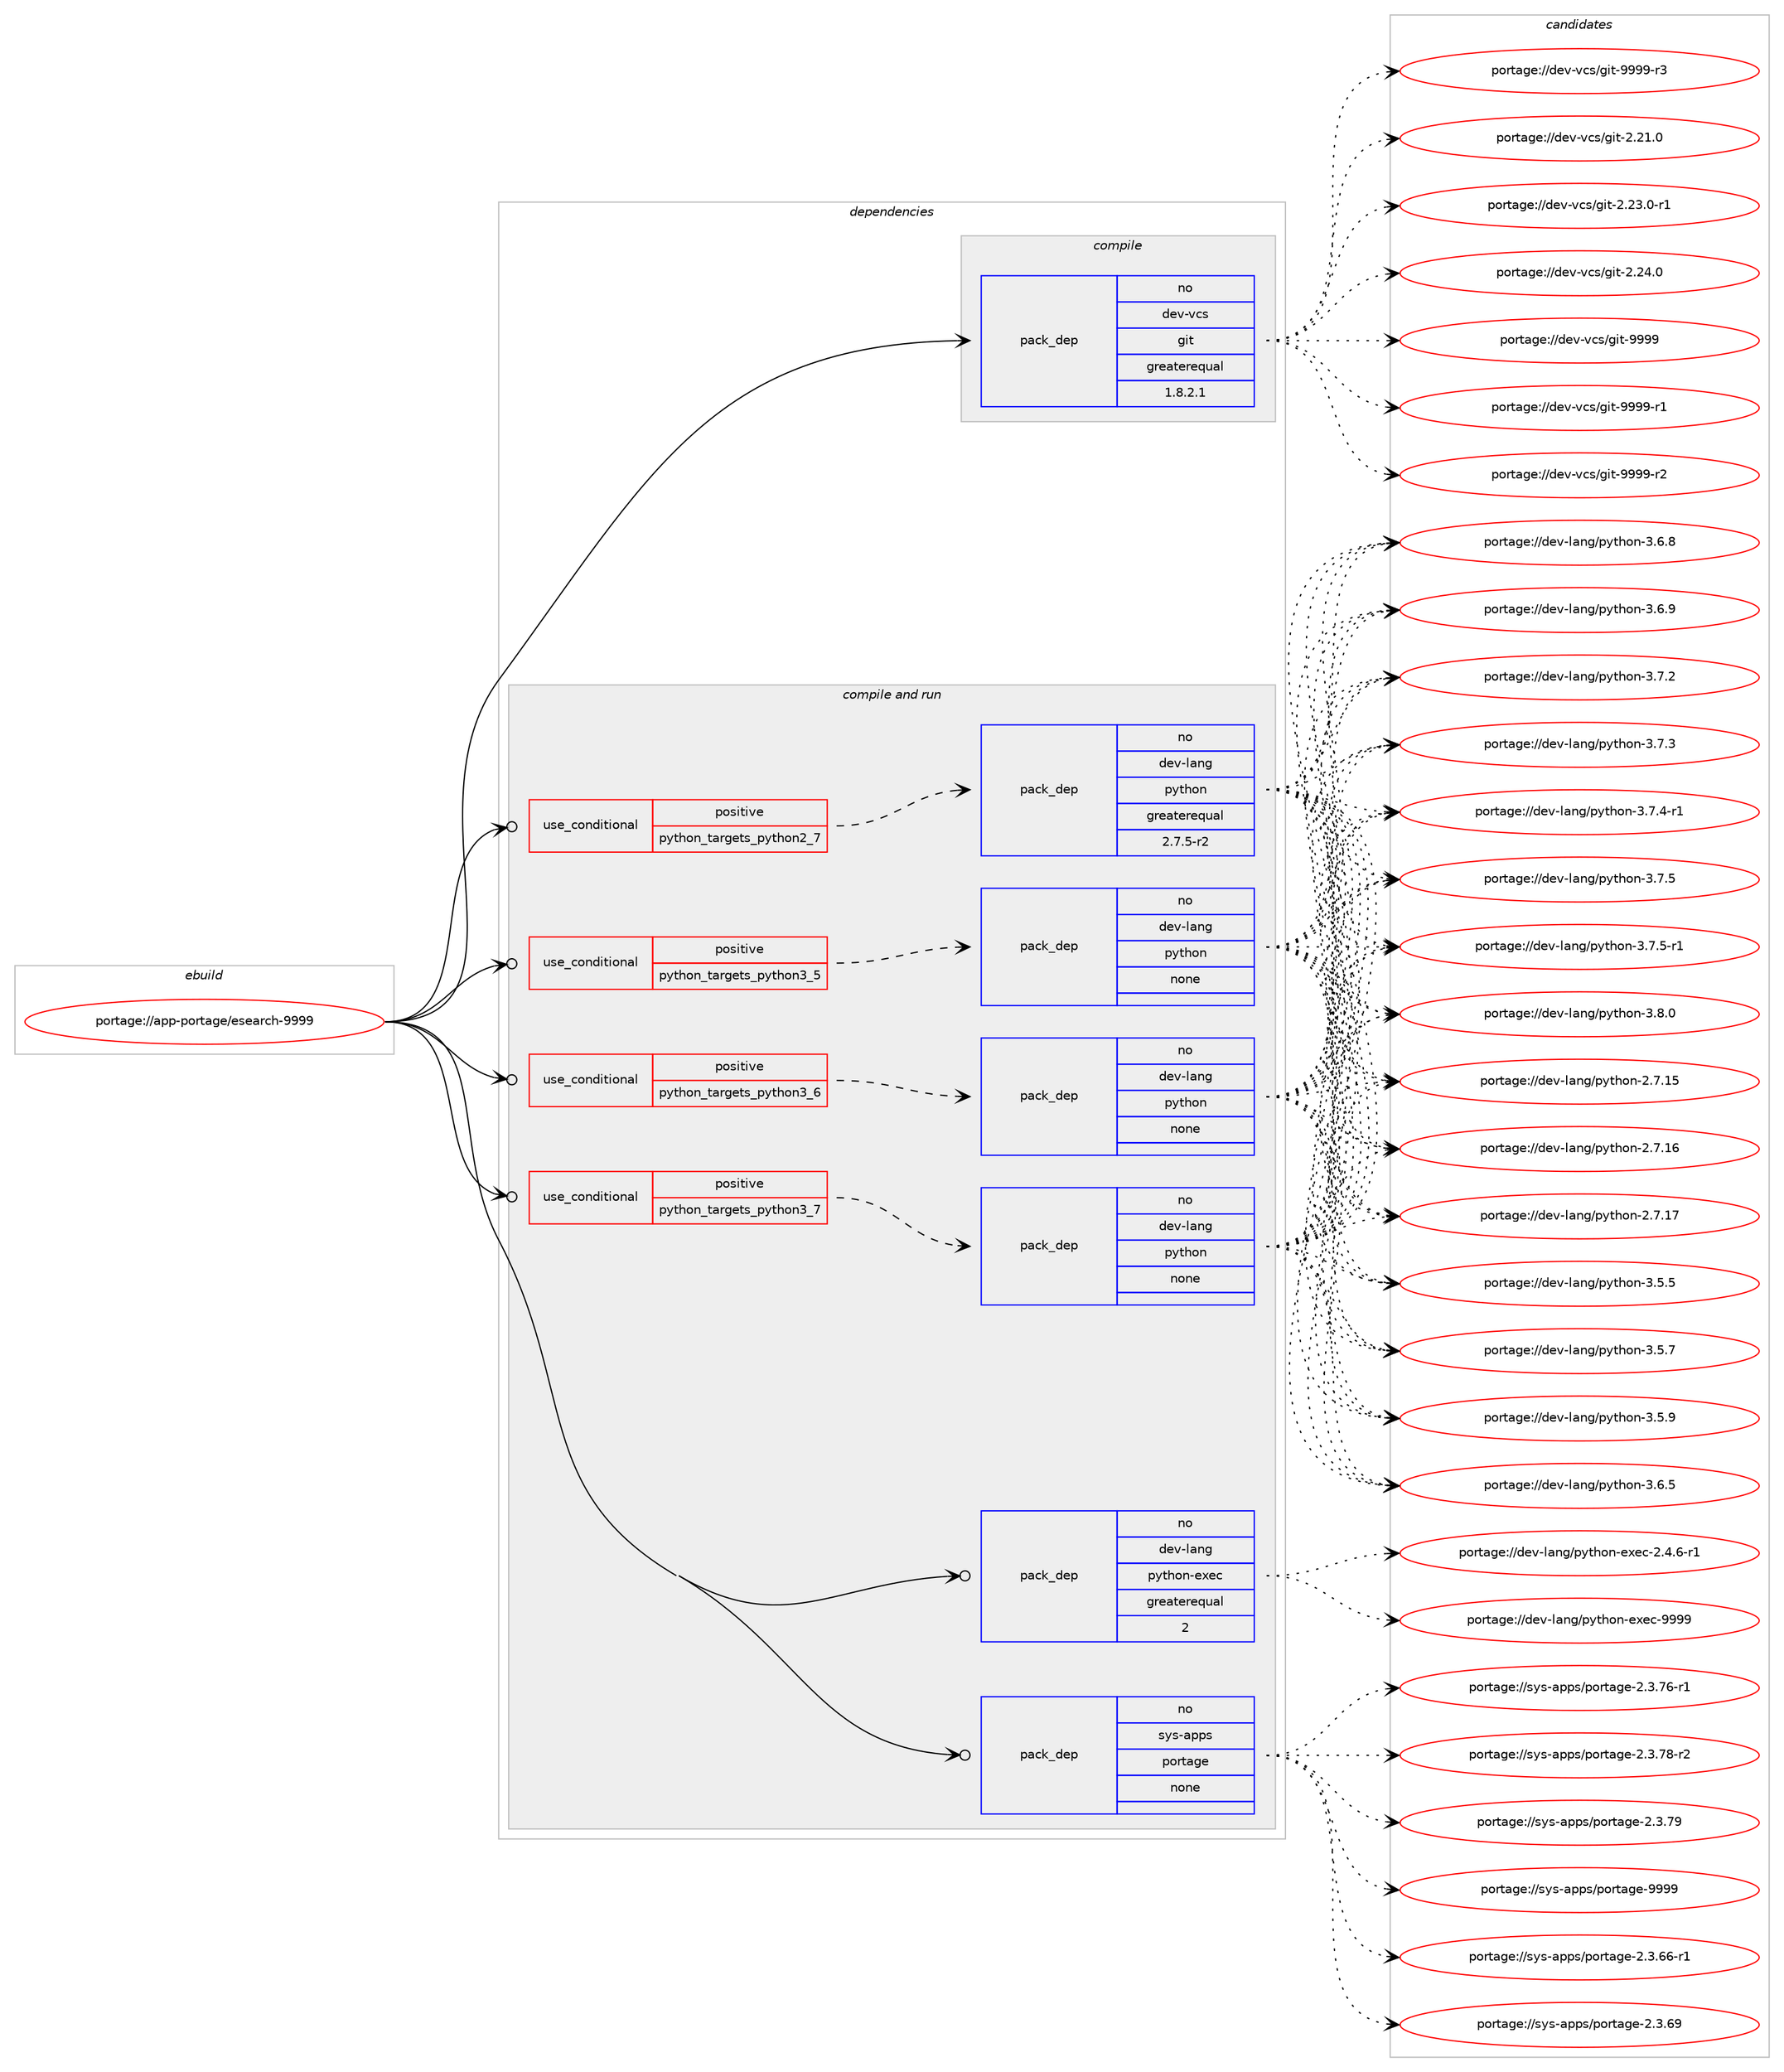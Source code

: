 digraph prolog {

# *************
# Graph options
# *************

newrank=true;
concentrate=true;
compound=true;
graph [rankdir=LR,fontname=Helvetica,fontsize=10,ranksep=1.5];#, ranksep=2.5, nodesep=0.2];
edge  [arrowhead=vee];
node  [fontname=Helvetica,fontsize=10];

# **********
# The ebuild
# **********

subgraph cluster_leftcol {
color=gray;
rank=same;
label=<<i>ebuild</i>>;
id [label="portage://app-portage/esearch-9999", color=red, width=4, href="../app-portage/esearch-9999.svg"];
}

# ****************
# The dependencies
# ****************

subgraph cluster_midcol {
color=gray;
label=<<i>dependencies</i>>;
subgraph cluster_compile {
fillcolor="#eeeeee";
style=filled;
label=<<i>compile</i>>;
subgraph pack30054 {
dependency40628 [label=<<TABLE BORDER="0" CELLBORDER="1" CELLSPACING="0" CELLPADDING="4" WIDTH="220"><TR><TD ROWSPAN="6" CELLPADDING="30">pack_dep</TD></TR><TR><TD WIDTH="110">no</TD></TR><TR><TD>dev-vcs</TD></TR><TR><TD>git</TD></TR><TR><TD>greaterequal</TD></TR><TR><TD>1.8.2.1</TD></TR></TABLE>>, shape=none, color=blue];
}
id:e -> dependency40628:w [weight=20,style="solid",arrowhead="vee"];
}
subgraph cluster_compileandrun {
fillcolor="#eeeeee";
style=filled;
label=<<i>compile and run</i>>;
subgraph cond9893 {
dependency40629 [label=<<TABLE BORDER="0" CELLBORDER="1" CELLSPACING="0" CELLPADDING="4"><TR><TD ROWSPAN="3" CELLPADDING="10">use_conditional</TD></TR><TR><TD>positive</TD></TR><TR><TD>python_targets_python2_7</TD></TR></TABLE>>, shape=none, color=red];
subgraph pack30055 {
dependency40630 [label=<<TABLE BORDER="0" CELLBORDER="1" CELLSPACING="0" CELLPADDING="4" WIDTH="220"><TR><TD ROWSPAN="6" CELLPADDING="30">pack_dep</TD></TR><TR><TD WIDTH="110">no</TD></TR><TR><TD>dev-lang</TD></TR><TR><TD>python</TD></TR><TR><TD>greaterequal</TD></TR><TR><TD>2.7.5-r2</TD></TR></TABLE>>, shape=none, color=blue];
}
dependency40629:e -> dependency40630:w [weight=20,style="dashed",arrowhead="vee"];
}
id:e -> dependency40629:w [weight=20,style="solid",arrowhead="odotvee"];
subgraph cond9894 {
dependency40631 [label=<<TABLE BORDER="0" CELLBORDER="1" CELLSPACING="0" CELLPADDING="4"><TR><TD ROWSPAN="3" CELLPADDING="10">use_conditional</TD></TR><TR><TD>positive</TD></TR><TR><TD>python_targets_python3_5</TD></TR></TABLE>>, shape=none, color=red];
subgraph pack30056 {
dependency40632 [label=<<TABLE BORDER="0" CELLBORDER="1" CELLSPACING="0" CELLPADDING="4" WIDTH="220"><TR><TD ROWSPAN="6" CELLPADDING="30">pack_dep</TD></TR><TR><TD WIDTH="110">no</TD></TR><TR><TD>dev-lang</TD></TR><TR><TD>python</TD></TR><TR><TD>none</TD></TR><TR><TD></TD></TR></TABLE>>, shape=none, color=blue];
}
dependency40631:e -> dependency40632:w [weight=20,style="dashed",arrowhead="vee"];
}
id:e -> dependency40631:w [weight=20,style="solid",arrowhead="odotvee"];
subgraph cond9895 {
dependency40633 [label=<<TABLE BORDER="0" CELLBORDER="1" CELLSPACING="0" CELLPADDING="4"><TR><TD ROWSPAN="3" CELLPADDING="10">use_conditional</TD></TR><TR><TD>positive</TD></TR><TR><TD>python_targets_python3_6</TD></TR></TABLE>>, shape=none, color=red];
subgraph pack30057 {
dependency40634 [label=<<TABLE BORDER="0" CELLBORDER="1" CELLSPACING="0" CELLPADDING="4" WIDTH="220"><TR><TD ROWSPAN="6" CELLPADDING="30">pack_dep</TD></TR><TR><TD WIDTH="110">no</TD></TR><TR><TD>dev-lang</TD></TR><TR><TD>python</TD></TR><TR><TD>none</TD></TR><TR><TD></TD></TR></TABLE>>, shape=none, color=blue];
}
dependency40633:e -> dependency40634:w [weight=20,style="dashed",arrowhead="vee"];
}
id:e -> dependency40633:w [weight=20,style="solid",arrowhead="odotvee"];
subgraph cond9896 {
dependency40635 [label=<<TABLE BORDER="0" CELLBORDER="1" CELLSPACING="0" CELLPADDING="4"><TR><TD ROWSPAN="3" CELLPADDING="10">use_conditional</TD></TR><TR><TD>positive</TD></TR><TR><TD>python_targets_python3_7</TD></TR></TABLE>>, shape=none, color=red];
subgraph pack30058 {
dependency40636 [label=<<TABLE BORDER="0" CELLBORDER="1" CELLSPACING="0" CELLPADDING="4" WIDTH="220"><TR><TD ROWSPAN="6" CELLPADDING="30">pack_dep</TD></TR><TR><TD WIDTH="110">no</TD></TR><TR><TD>dev-lang</TD></TR><TR><TD>python</TD></TR><TR><TD>none</TD></TR><TR><TD></TD></TR></TABLE>>, shape=none, color=blue];
}
dependency40635:e -> dependency40636:w [weight=20,style="dashed",arrowhead="vee"];
}
id:e -> dependency40635:w [weight=20,style="solid",arrowhead="odotvee"];
subgraph pack30059 {
dependency40637 [label=<<TABLE BORDER="0" CELLBORDER="1" CELLSPACING="0" CELLPADDING="4" WIDTH="220"><TR><TD ROWSPAN="6" CELLPADDING="30">pack_dep</TD></TR><TR><TD WIDTH="110">no</TD></TR><TR><TD>dev-lang</TD></TR><TR><TD>python-exec</TD></TR><TR><TD>greaterequal</TD></TR><TR><TD>2</TD></TR></TABLE>>, shape=none, color=blue];
}
id:e -> dependency40637:w [weight=20,style="solid",arrowhead="odotvee"];
subgraph pack30060 {
dependency40638 [label=<<TABLE BORDER="0" CELLBORDER="1" CELLSPACING="0" CELLPADDING="4" WIDTH="220"><TR><TD ROWSPAN="6" CELLPADDING="30">pack_dep</TD></TR><TR><TD WIDTH="110">no</TD></TR><TR><TD>sys-apps</TD></TR><TR><TD>portage</TD></TR><TR><TD>none</TD></TR><TR><TD></TD></TR></TABLE>>, shape=none, color=blue];
}
id:e -> dependency40638:w [weight=20,style="solid",arrowhead="odotvee"];
}
subgraph cluster_run {
fillcolor="#eeeeee";
style=filled;
label=<<i>run</i>>;
}
}

# **************
# The candidates
# **************

subgraph cluster_choices {
rank=same;
color=gray;
label=<<i>candidates</i>>;

subgraph choice30054 {
color=black;
nodesep=1;
choiceportage10010111845118991154710310511645504650494648 [label="portage://dev-vcs/git-2.21.0", color=red, width=4,href="../dev-vcs/git-2.21.0.svg"];
choiceportage100101118451189911547103105116455046505146484511449 [label="portage://dev-vcs/git-2.23.0-r1", color=red, width=4,href="../dev-vcs/git-2.23.0-r1.svg"];
choiceportage10010111845118991154710310511645504650524648 [label="portage://dev-vcs/git-2.24.0", color=red, width=4,href="../dev-vcs/git-2.24.0.svg"];
choiceportage1001011184511899115471031051164557575757 [label="portage://dev-vcs/git-9999", color=red, width=4,href="../dev-vcs/git-9999.svg"];
choiceportage10010111845118991154710310511645575757574511449 [label="portage://dev-vcs/git-9999-r1", color=red, width=4,href="../dev-vcs/git-9999-r1.svg"];
choiceportage10010111845118991154710310511645575757574511450 [label="portage://dev-vcs/git-9999-r2", color=red, width=4,href="../dev-vcs/git-9999-r2.svg"];
choiceportage10010111845118991154710310511645575757574511451 [label="portage://dev-vcs/git-9999-r3", color=red, width=4,href="../dev-vcs/git-9999-r3.svg"];
dependency40628:e -> choiceportage10010111845118991154710310511645504650494648:w [style=dotted,weight="100"];
dependency40628:e -> choiceportage100101118451189911547103105116455046505146484511449:w [style=dotted,weight="100"];
dependency40628:e -> choiceportage10010111845118991154710310511645504650524648:w [style=dotted,weight="100"];
dependency40628:e -> choiceportage1001011184511899115471031051164557575757:w [style=dotted,weight="100"];
dependency40628:e -> choiceportage10010111845118991154710310511645575757574511449:w [style=dotted,weight="100"];
dependency40628:e -> choiceportage10010111845118991154710310511645575757574511450:w [style=dotted,weight="100"];
dependency40628:e -> choiceportage10010111845118991154710310511645575757574511451:w [style=dotted,weight="100"];
}
subgraph choice30055 {
color=black;
nodesep=1;
choiceportage10010111845108971101034711212111610411111045504655464953 [label="portage://dev-lang/python-2.7.15", color=red, width=4,href="../dev-lang/python-2.7.15.svg"];
choiceportage10010111845108971101034711212111610411111045504655464954 [label="portage://dev-lang/python-2.7.16", color=red, width=4,href="../dev-lang/python-2.7.16.svg"];
choiceportage10010111845108971101034711212111610411111045504655464955 [label="portage://dev-lang/python-2.7.17", color=red, width=4,href="../dev-lang/python-2.7.17.svg"];
choiceportage100101118451089711010347112121116104111110455146534653 [label="portage://dev-lang/python-3.5.5", color=red, width=4,href="../dev-lang/python-3.5.5.svg"];
choiceportage100101118451089711010347112121116104111110455146534655 [label="portage://dev-lang/python-3.5.7", color=red, width=4,href="../dev-lang/python-3.5.7.svg"];
choiceportage100101118451089711010347112121116104111110455146534657 [label="portage://dev-lang/python-3.5.9", color=red, width=4,href="../dev-lang/python-3.5.9.svg"];
choiceportage100101118451089711010347112121116104111110455146544653 [label="portage://dev-lang/python-3.6.5", color=red, width=4,href="../dev-lang/python-3.6.5.svg"];
choiceportage100101118451089711010347112121116104111110455146544656 [label="portage://dev-lang/python-3.6.8", color=red, width=4,href="../dev-lang/python-3.6.8.svg"];
choiceportage100101118451089711010347112121116104111110455146544657 [label="portage://dev-lang/python-3.6.9", color=red, width=4,href="../dev-lang/python-3.6.9.svg"];
choiceportage100101118451089711010347112121116104111110455146554650 [label="portage://dev-lang/python-3.7.2", color=red, width=4,href="../dev-lang/python-3.7.2.svg"];
choiceportage100101118451089711010347112121116104111110455146554651 [label="portage://dev-lang/python-3.7.3", color=red, width=4,href="../dev-lang/python-3.7.3.svg"];
choiceportage1001011184510897110103471121211161041111104551465546524511449 [label="portage://dev-lang/python-3.7.4-r1", color=red, width=4,href="../dev-lang/python-3.7.4-r1.svg"];
choiceportage100101118451089711010347112121116104111110455146554653 [label="portage://dev-lang/python-3.7.5", color=red, width=4,href="../dev-lang/python-3.7.5.svg"];
choiceportage1001011184510897110103471121211161041111104551465546534511449 [label="portage://dev-lang/python-3.7.5-r1", color=red, width=4,href="../dev-lang/python-3.7.5-r1.svg"];
choiceportage100101118451089711010347112121116104111110455146564648 [label="portage://dev-lang/python-3.8.0", color=red, width=4,href="../dev-lang/python-3.8.0.svg"];
dependency40630:e -> choiceportage10010111845108971101034711212111610411111045504655464953:w [style=dotted,weight="100"];
dependency40630:e -> choiceportage10010111845108971101034711212111610411111045504655464954:w [style=dotted,weight="100"];
dependency40630:e -> choiceportage10010111845108971101034711212111610411111045504655464955:w [style=dotted,weight="100"];
dependency40630:e -> choiceportage100101118451089711010347112121116104111110455146534653:w [style=dotted,weight="100"];
dependency40630:e -> choiceportage100101118451089711010347112121116104111110455146534655:w [style=dotted,weight="100"];
dependency40630:e -> choiceportage100101118451089711010347112121116104111110455146534657:w [style=dotted,weight="100"];
dependency40630:e -> choiceportage100101118451089711010347112121116104111110455146544653:w [style=dotted,weight="100"];
dependency40630:e -> choiceportage100101118451089711010347112121116104111110455146544656:w [style=dotted,weight="100"];
dependency40630:e -> choiceportage100101118451089711010347112121116104111110455146544657:w [style=dotted,weight="100"];
dependency40630:e -> choiceportage100101118451089711010347112121116104111110455146554650:w [style=dotted,weight="100"];
dependency40630:e -> choiceportage100101118451089711010347112121116104111110455146554651:w [style=dotted,weight="100"];
dependency40630:e -> choiceportage1001011184510897110103471121211161041111104551465546524511449:w [style=dotted,weight="100"];
dependency40630:e -> choiceportage100101118451089711010347112121116104111110455146554653:w [style=dotted,weight="100"];
dependency40630:e -> choiceportage1001011184510897110103471121211161041111104551465546534511449:w [style=dotted,weight="100"];
dependency40630:e -> choiceportage100101118451089711010347112121116104111110455146564648:w [style=dotted,weight="100"];
}
subgraph choice30056 {
color=black;
nodesep=1;
choiceportage10010111845108971101034711212111610411111045504655464953 [label="portage://dev-lang/python-2.7.15", color=red, width=4,href="../dev-lang/python-2.7.15.svg"];
choiceportage10010111845108971101034711212111610411111045504655464954 [label="portage://dev-lang/python-2.7.16", color=red, width=4,href="../dev-lang/python-2.7.16.svg"];
choiceportage10010111845108971101034711212111610411111045504655464955 [label="portage://dev-lang/python-2.7.17", color=red, width=4,href="../dev-lang/python-2.7.17.svg"];
choiceportage100101118451089711010347112121116104111110455146534653 [label="portage://dev-lang/python-3.5.5", color=red, width=4,href="../dev-lang/python-3.5.5.svg"];
choiceportage100101118451089711010347112121116104111110455146534655 [label="portage://dev-lang/python-3.5.7", color=red, width=4,href="../dev-lang/python-3.5.7.svg"];
choiceportage100101118451089711010347112121116104111110455146534657 [label="portage://dev-lang/python-3.5.9", color=red, width=4,href="../dev-lang/python-3.5.9.svg"];
choiceportage100101118451089711010347112121116104111110455146544653 [label="portage://dev-lang/python-3.6.5", color=red, width=4,href="../dev-lang/python-3.6.5.svg"];
choiceportage100101118451089711010347112121116104111110455146544656 [label="portage://dev-lang/python-3.6.8", color=red, width=4,href="../dev-lang/python-3.6.8.svg"];
choiceportage100101118451089711010347112121116104111110455146544657 [label="portage://dev-lang/python-3.6.9", color=red, width=4,href="../dev-lang/python-3.6.9.svg"];
choiceportage100101118451089711010347112121116104111110455146554650 [label="portage://dev-lang/python-3.7.2", color=red, width=4,href="../dev-lang/python-3.7.2.svg"];
choiceportage100101118451089711010347112121116104111110455146554651 [label="portage://dev-lang/python-3.7.3", color=red, width=4,href="../dev-lang/python-3.7.3.svg"];
choiceportage1001011184510897110103471121211161041111104551465546524511449 [label="portage://dev-lang/python-3.7.4-r1", color=red, width=4,href="../dev-lang/python-3.7.4-r1.svg"];
choiceportage100101118451089711010347112121116104111110455146554653 [label="portage://dev-lang/python-3.7.5", color=red, width=4,href="../dev-lang/python-3.7.5.svg"];
choiceportage1001011184510897110103471121211161041111104551465546534511449 [label="portage://dev-lang/python-3.7.5-r1", color=red, width=4,href="../dev-lang/python-3.7.5-r1.svg"];
choiceportage100101118451089711010347112121116104111110455146564648 [label="portage://dev-lang/python-3.8.0", color=red, width=4,href="../dev-lang/python-3.8.0.svg"];
dependency40632:e -> choiceportage10010111845108971101034711212111610411111045504655464953:w [style=dotted,weight="100"];
dependency40632:e -> choiceportage10010111845108971101034711212111610411111045504655464954:w [style=dotted,weight="100"];
dependency40632:e -> choiceportage10010111845108971101034711212111610411111045504655464955:w [style=dotted,weight="100"];
dependency40632:e -> choiceportage100101118451089711010347112121116104111110455146534653:w [style=dotted,weight="100"];
dependency40632:e -> choiceportage100101118451089711010347112121116104111110455146534655:w [style=dotted,weight="100"];
dependency40632:e -> choiceportage100101118451089711010347112121116104111110455146534657:w [style=dotted,weight="100"];
dependency40632:e -> choiceportage100101118451089711010347112121116104111110455146544653:w [style=dotted,weight="100"];
dependency40632:e -> choiceportage100101118451089711010347112121116104111110455146544656:w [style=dotted,weight="100"];
dependency40632:e -> choiceportage100101118451089711010347112121116104111110455146544657:w [style=dotted,weight="100"];
dependency40632:e -> choiceportage100101118451089711010347112121116104111110455146554650:w [style=dotted,weight="100"];
dependency40632:e -> choiceportage100101118451089711010347112121116104111110455146554651:w [style=dotted,weight="100"];
dependency40632:e -> choiceportage1001011184510897110103471121211161041111104551465546524511449:w [style=dotted,weight="100"];
dependency40632:e -> choiceportage100101118451089711010347112121116104111110455146554653:w [style=dotted,weight="100"];
dependency40632:e -> choiceportage1001011184510897110103471121211161041111104551465546534511449:w [style=dotted,weight="100"];
dependency40632:e -> choiceportage100101118451089711010347112121116104111110455146564648:w [style=dotted,weight="100"];
}
subgraph choice30057 {
color=black;
nodesep=1;
choiceportage10010111845108971101034711212111610411111045504655464953 [label="portage://dev-lang/python-2.7.15", color=red, width=4,href="../dev-lang/python-2.7.15.svg"];
choiceportage10010111845108971101034711212111610411111045504655464954 [label="portage://dev-lang/python-2.7.16", color=red, width=4,href="../dev-lang/python-2.7.16.svg"];
choiceportage10010111845108971101034711212111610411111045504655464955 [label="portage://dev-lang/python-2.7.17", color=red, width=4,href="../dev-lang/python-2.7.17.svg"];
choiceportage100101118451089711010347112121116104111110455146534653 [label="portage://dev-lang/python-3.5.5", color=red, width=4,href="../dev-lang/python-3.5.5.svg"];
choiceportage100101118451089711010347112121116104111110455146534655 [label="portage://dev-lang/python-3.5.7", color=red, width=4,href="../dev-lang/python-3.5.7.svg"];
choiceportage100101118451089711010347112121116104111110455146534657 [label="portage://dev-lang/python-3.5.9", color=red, width=4,href="../dev-lang/python-3.5.9.svg"];
choiceportage100101118451089711010347112121116104111110455146544653 [label="portage://dev-lang/python-3.6.5", color=red, width=4,href="../dev-lang/python-3.6.5.svg"];
choiceportage100101118451089711010347112121116104111110455146544656 [label="portage://dev-lang/python-3.6.8", color=red, width=4,href="../dev-lang/python-3.6.8.svg"];
choiceportage100101118451089711010347112121116104111110455146544657 [label="portage://dev-lang/python-3.6.9", color=red, width=4,href="../dev-lang/python-3.6.9.svg"];
choiceportage100101118451089711010347112121116104111110455146554650 [label="portage://dev-lang/python-3.7.2", color=red, width=4,href="../dev-lang/python-3.7.2.svg"];
choiceportage100101118451089711010347112121116104111110455146554651 [label="portage://dev-lang/python-3.7.3", color=red, width=4,href="../dev-lang/python-3.7.3.svg"];
choiceportage1001011184510897110103471121211161041111104551465546524511449 [label="portage://dev-lang/python-3.7.4-r1", color=red, width=4,href="../dev-lang/python-3.7.4-r1.svg"];
choiceportage100101118451089711010347112121116104111110455146554653 [label="portage://dev-lang/python-3.7.5", color=red, width=4,href="../dev-lang/python-3.7.5.svg"];
choiceportage1001011184510897110103471121211161041111104551465546534511449 [label="portage://dev-lang/python-3.7.5-r1", color=red, width=4,href="../dev-lang/python-3.7.5-r1.svg"];
choiceportage100101118451089711010347112121116104111110455146564648 [label="portage://dev-lang/python-3.8.0", color=red, width=4,href="../dev-lang/python-3.8.0.svg"];
dependency40634:e -> choiceportage10010111845108971101034711212111610411111045504655464953:w [style=dotted,weight="100"];
dependency40634:e -> choiceportage10010111845108971101034711212111610411111045504655464954:w [style=dotted,weight="100"];
dependency40634:e -> choiceportage10010111845108971101034711212111610411111045504655464955:w [style=dotted,weight="100"];
dependency40634:e -> choiceportage100101118451089711010347112121116104111110455146534653:w [style=dotted,weight="100"];
dependency40634:e -> choiceportage100101118451089711010347112121116104111110455146534655:w [style=dotted,weight="100"];
dependency40634:e -> choiceportage100101118451089711010347112121116104111110455146534657:w [style=dotted,weight="100"];
dependency40634:e -> choiceportage100101118451089711010347112121116104111110455146544653:w [style=dotted,weight="100"];
dependency40634:e -> choiceportage100101118451089711010347112121116104111110455146544656:w [style=dotted,weight="100"];
dependency40634:e -> choiceportage100101118451089711010347112121116104111110455146544657:w [style=dotted,weight="100"];
dependency40634:e -> choiceportage100101118451089711010347112121116104111110455146554650:w [style=dotted,weight="100"];
dependency40634:e -> choiceportage100101118451089711010347112121116104111110455146554651:w [style=dotted,weight="100"];
dependency40634:e -> choiceportage1001011184510897110103471121211161041111104551465546524511449:w [style=dotted,weight="100"];
dependency40634:e -> choiceportage100101118451089711010347112121116104111110455146554653:w [style=dotted,weight="100"];
dependency40634:e -> choiceportage1001011184510897110103471121211161041111104551465546534511449:w [style=dotted,weight="100"];
dependency40634:e -> choiceportage100101118451089711010347112121116104111110455146564648:w [style=dotted,weight="100"];
}
subgraph choice30058 {
color=black;
nodesep=1;
choiceportage10010111845108971101034711212111610411111045504655464953 [label="portage://dev-lang/python-2.7.15", color=red, width=4,href="../dev-lang/python-2.7.15.svg"];
choiceportage10010111845108971101034711212111610411111045504655464954 [label="portage://dev-lang/python-2.7.16", color=red, width=4,href="../dev-lang/python-2.7.16.svg"];
choiceportage10010111845108971101034711212111610411111045504655464955 [label="portage://dev-lang/python-2.7.17", color=red, width=4,href="../dev-lang/python-2.7.17.svg"];
choiceportage100101118451089711010347112121116104111110455146534653 [label="portage://dev-lang/python-3.5.5", color=red, width=4,href="../dev-lang/python-3.5.5.svg"];
choiceportage100101118451089711010347112121116104111110455146534655 [label="portage://dev-lang/python-3.5.7", color=red, width=4,href="../dev-lang/python-3.5.7.svg"];
choiceportage100101118451089711010347112121116104111110455146534657 [label="portage://dev-lang/python-3.5.9", color=red, width=4,href="../dev-lang/python-3.5.9.svg"];
choiceportage100101118451089711010347112121116104111110455146544653 [label="portage://dev-lang/python-3.6.5", color=red, width=4,href="../dev-lang/python-3.6.5.svg"];
choiceportage100101118451089711010347112121116104111110455146544656 [label="portage://dev-lang/python-3.6.8", color=red, width=4,href="../dev-lang/python-3.6.8.svg"];
choiceportage100101118451089711010347112121116104111110455146544657 [label="portage://dev-lang/python-3.6.9", color=red, width=4,href="../dev-lang/python-3.6.9.svg"];
choiceportage100101118451089711010347112121116104111110455146554650 [label="portage://dev-lang/python-3.7.2", color=red, width=4,href="../dev-lang/python-3.7.2.svg"];
choiceportage100101118451089711010347112121116104111110455146554651 [label="portage://dev-lang/python-3.7.3", color=red, width=4,href="../dev-lang/python-3.7.3.svg"];
choiceportage1001011184510897110103471121211161041111104551465546524511449 [label="portage://dev-lang/python-3.7.4-r1", color=red, width=4,href="../dev-lang/python-3.7.4-r1.svg"];
choiceportage100101118451089711010347112121116104111110455146554653 [label="portage://dev-lang/python-3.7.5", color=red, width=4,href="../dev-lang/python-3.7.5.svg"];
choiceportage1001011184510897110103471121211161041111104551465546534511449 [label="portage://dev-lang/python-3.7.5-r1", color=red, width=4,href="../dev-lang/python-3.7.5-r1.svg"];
choiceportage100101118451089711010347112121116104111110455146564648 [label="portage://dev-lang/python-3.8.0", color=red, width=4,href="../dev-lang/python-3.8.0.svg"];
dependency40636:e -> choiceportage10010111845108971101034711212111610411111045504655464953:w [style=dotted,weight="100"];
dependency40636:e -> choiceportage10010111845108971101034711212111610411111045504655464954:w [style=dotted,weight="100"];
dependency40636:e -> choiceportage10010111845108971101034711212111610411111045504655464955:w [style=dotted,weight="100"];
dependency40636:e -> choiceportage100101118451089711010347112121116104111110455146534653:w [style=dotted,weight="100"];
dependency40636:e -> choiceportage100101118451089711010347112121116104111110455146534655:w [style=dotted,weight="100"];
dependency40636:e -> choiceportage100101118451089711010347112121116104111110455146534657:w [style=dotted,weight="100"];
dependency40636:e -> choiceportage100101118451089711010347112121116104111110455146544653:w [style=dotted,weight="100"];
dependency40636:e -> choiceportage100101118451089711010347112121116104111110455146544656:w [style=dotted,weight="100"];
dependency40636:e -> choiceportage100101118451089711010347112121116104111110455146544657:w [style=dotted,weight="100"];
dependency40636:e -> choiceportage100101118451089711010347112121116104111110455146554650:w [style=dotted,weight="100"];
dependency40636:e -> choiceportage100101118451089711010347112121116104111110455146554651:w [style=dotted,weight="100"];
dependency40636:e -> choiceportage1001011184510897110103471121211161041111104551465546524511449:w [style=dotted,weight="100"];
dependency40636:e -> choiceportage100101118451089711010347112121116104111110455146554653:w [style=dotted,weight="100"];
dependency40636:e -> choiceportage1001011184510897110103471121211161041111104551465546534511449:w [style=dotted,weight="100"];
dependency40636:e -> choiceportage100101118451089711010347112121116104111110455146564648:w [style=dotted,weight="100"];
}
subgraph choice30059 {
color=black;
nodesep=1;
choiceportage10010111845108971101034711212111610411111045101120101994550465246544511449 [label="portage://dev-lang/python-exec-2.4.6-r1", color=red, width=4,href="../dev-lang/python-exec-2.4.6-r1.svg"];
choiceportage10010111845108971101034711212111610411111045101120101994557575757 [label="portage://dev-lang/python-exec-9999", color=red, width=4,href="../dev-lang/python-exec-9999.svg"];
dependency40637:e -> choiceportage10010111845108971101034711212111610411111045101120101994550465246544511449:w [style=dotted,weight="100"];
dependency40637:e -> choiceportage10010111845108971101034711212111610411111045101120101994557575757:w [style=dotted,weight="100"];
}
subgraph choice30060 {
color=black;
nodesep=1;
choiceportage11512111545971121121154711211111411697103101455046514654544511449 [label="portage://sys-apps/portage-2.3.66-r1", color=red, width=4,href="../sys-apps/portage-2.3.66-r1.svg"];
choiceportage1151211154597112112115471121111141169710310145504651465457 [label="portage://sys-apps/portage-2.3.69", color=red, width=4,href="../sys-apps/portage-2.3.69.svg"];
choiceportage11512111545971121121154711211111411697103101455046514655544511449 [label="portage://sys-apps/portage-2.3.76-r1", color=red, width=4,href="../sys-apps/portage-2.3.76-r1.svg"];
choiceportage11512111545971121121154711211111411697103101455046514655564511450 [label="portage://sys-apps/portage-2.3.78-r2", color=red, width=4,href="../sys-apps/portage-2.3.78-r2.svg"];
choiceportage1151211154597112112115471121111141169710310145504651465557 [label="portage://sys-apps/portage-2.3.79", color=red, width=4,href="../sys-apps/portage-2.3.79.svg"];
choiceportage115121115459711211211547112111114116971031014557575757 [label="portage://sys-apps/portage-9999", color=red, width=4,href="../sys-apps/portage-9999.svg"];
dependency40638:e -> choiceportage11512111545971121121154711211111411697103101455046514654544511449:w [style=dotted,weight="100"];
dependency40638:e -> choiceportage1151211154597112112115471121111141169710310145504651465457:w [style=dotted,weight="100"];
dependency40638:e -> choiceportage11512111545971121121154711211111411697103101455046514655544511449:w [style=dotted,weight="100"];
dependency40638:e -> choiceportage11512111545971121121154711211111411697103101455046514655564511450:w [style=dotted,weight="100"];
dependency40638:e -> choiceportage1151211154597112112115471121111141169710310145504651465557:w [style=dotted,weight="100"];
dependency40638:e -> choiceportage115121115459711211211547112111114116971031014557575757:w [style=dotted,weight="100"];
}
}

}
